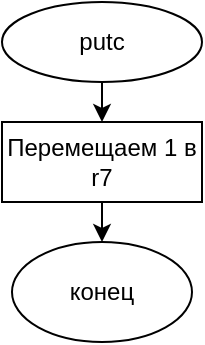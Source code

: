 <mxfile version="13.7.9" type="device"><diagram id="ene_SohArvJVPJJ3gLak" name="Страница 1"><mxGraphModel dx="602" dy="499" grid="1" gridSize="10" guides="1" tooltips="1" connect="1" arrows="1" fold="1" page="1" pageScale="1" pageWidth="827" pageHeight="1169" math="0" shadow="0"><root><mxCell id="0"/><mxCell id="1" parent="0"/><mxCell id="6s5d5Qv2zopVhdepwte1-1" value="putc" style="ellipse;whiteSpace=wrap;html=1;" vertex="1" parent="1"><mxGeometry x="314" y="240" width="100" height="40" as="geometry"/></mxCell><mxCell id="6s5d5Qv2zopVhdepwte1-14" value="конец" style="ellipse;whiteSpace=wrap;html=1;" vertex="1" parent="1"><mxGeometry x="319" y="360" width="90" height="50" as="geometry"/></mxCell><mxCell id="6s5d5Qv2zopVhdepwte1-58" value="Перемещаем 1 в r7" style="rounded=0;whiteSpace=wrap;html=1;" vertex="1" parent="1"><mxGeometry x="314" y="300" width="100" height="40" as="geometry"/></mxCell><mxCell id="6s5d5Qv2zopVhdepwte1-59" value="" style="endArrow=classic;html=1;exitX=0.5;exitY=1;exitDx=0;exitDy=0;entryX=0.5;entryY=0;entryDx=0;entryDy=0;" edge="1" parent="1" source="6s5d5Qv2zopVhdepwte1-1" target="6s5d5Qv2zopVhdepwte1-58"><mxGeometry width="50" height="50" relative="1" as="geometry"><mxPoint x="210" y="350" as="sourcePoint"/><mxPoint x="260" y="300" as="targetPoint"/></mxGeometry></mxCell><mxCell id="6s5d5Qv2zopVhdepwte1-60" value="" style="endArrow=classic;html=1;entryX=0.5;entryY=0;entryDx=0;entryDy=0;exitX=0.5;exitY=1;exitDx=0;exitDy=0;" edge="1" parent="1" source="6s5d5Qv2zopVhdepwte1-58" target="6s5d5Qv2zopVhdepwte1-14"><mxGeometry width="50" height="50" relative="1" as="geometry"><mxPoint x="170" y="400" as="sourcePoint"/><mxPoint x="220" y="350" as="targetPoint"/></mxGeometry></mxCell></root></mxGraphModel></diagram></mxfile>